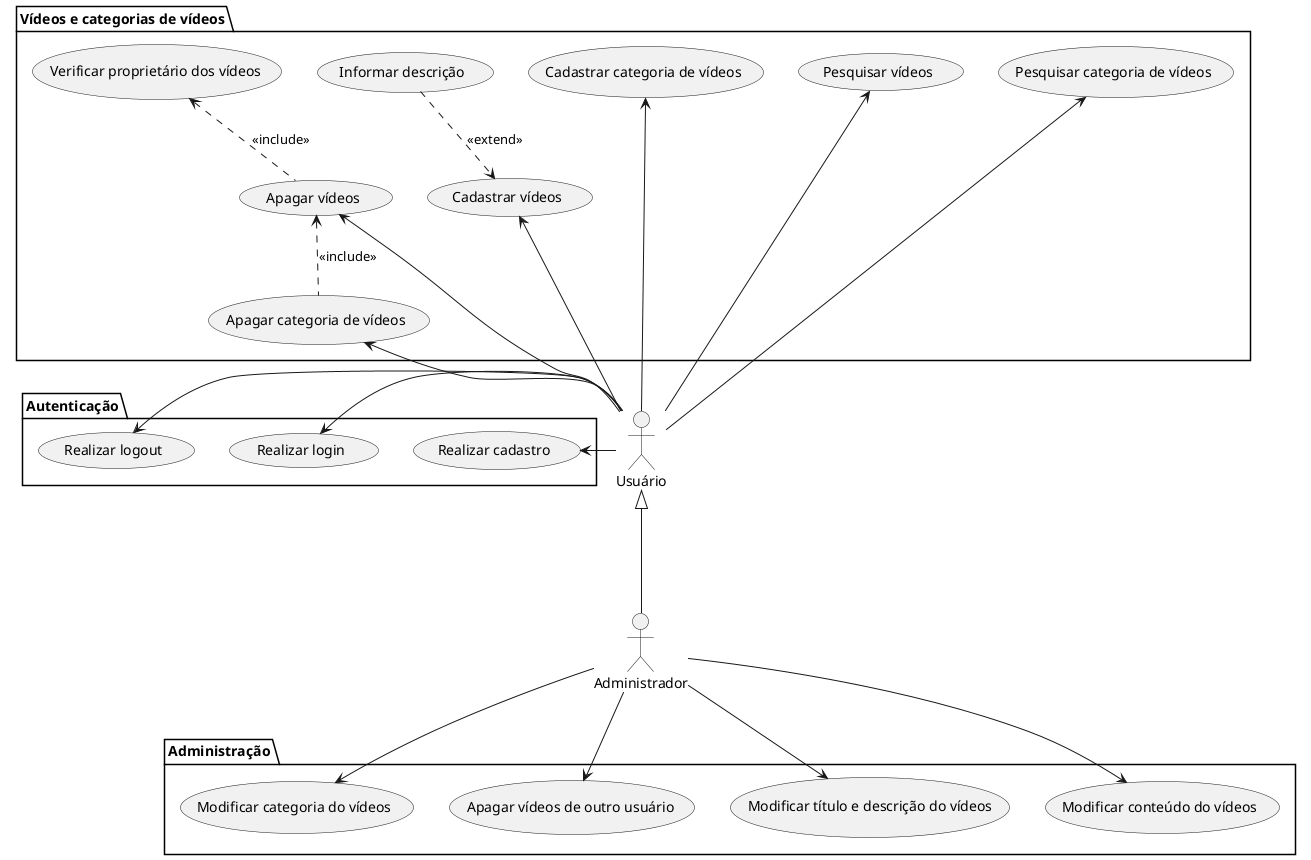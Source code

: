 @startuml DevFlix
skinparam Style strictuml

:Usuário: as usuario
:Administrador: as administrador


/' Casos de uso do usuário '/
package Autenticação {
    (Realizar logout) as logout
    (Realizar cadastro) as cadastro
    (Realizar login) as login
}
package "Vídeos e categorias de vídeos" {
    (Apagar vídeos) as apagarv
    (Pesquisar vídeos) as pesqv
    (Cadastrar vídeos) as cadv
    (Informar descrição) as infdesc
    (Pesquisar categoria de vídeos) as pesqcatv
    (Cadastrar categoria de vídeos) as cadcatv
    (Apagar categoria de vídeos) as apgcatv
    (Verificar proprietário dos vídeos) as verifprop
}


/' Casos de uso do administrador '/
package Administração {
    (Modificar categoria do vídeos) as modcatv
    (Modificar conteúdo do vídeos) as modcontv
    (Apagar vídeos de outro usuário) as apgvout
    (Modificar título e descrição do vídeos) as modtitdesc
}


/' Generalização dos atores '/
usuario <|-down-- administrador

/' Associação dos casos de uso do usuário '/
usuario -up-> cadv
usuario -up-> pesqcatv
usuario -up-> apgcatv
usuario -up-> pesqv
usuario -up-> cadcatv
usuario -up-> apagarv

usuario -up-> login
usuario -left-> cadastro
usuario -down-> logout


/' Include e Extend dos casos de uso do usuário '/
apagarv .up.> verifprop : <<include>>
apgcatv .up.> apagarv : <<include>>
infdesc .down.> cadv : <<extend>>


/' Associação dos casos de uso do administrador '/
administrador -right-> modcatv
administrador -left-> modcontv
administrador -down-> apgvout
administrador -down-> modtitdesc

@enduml
